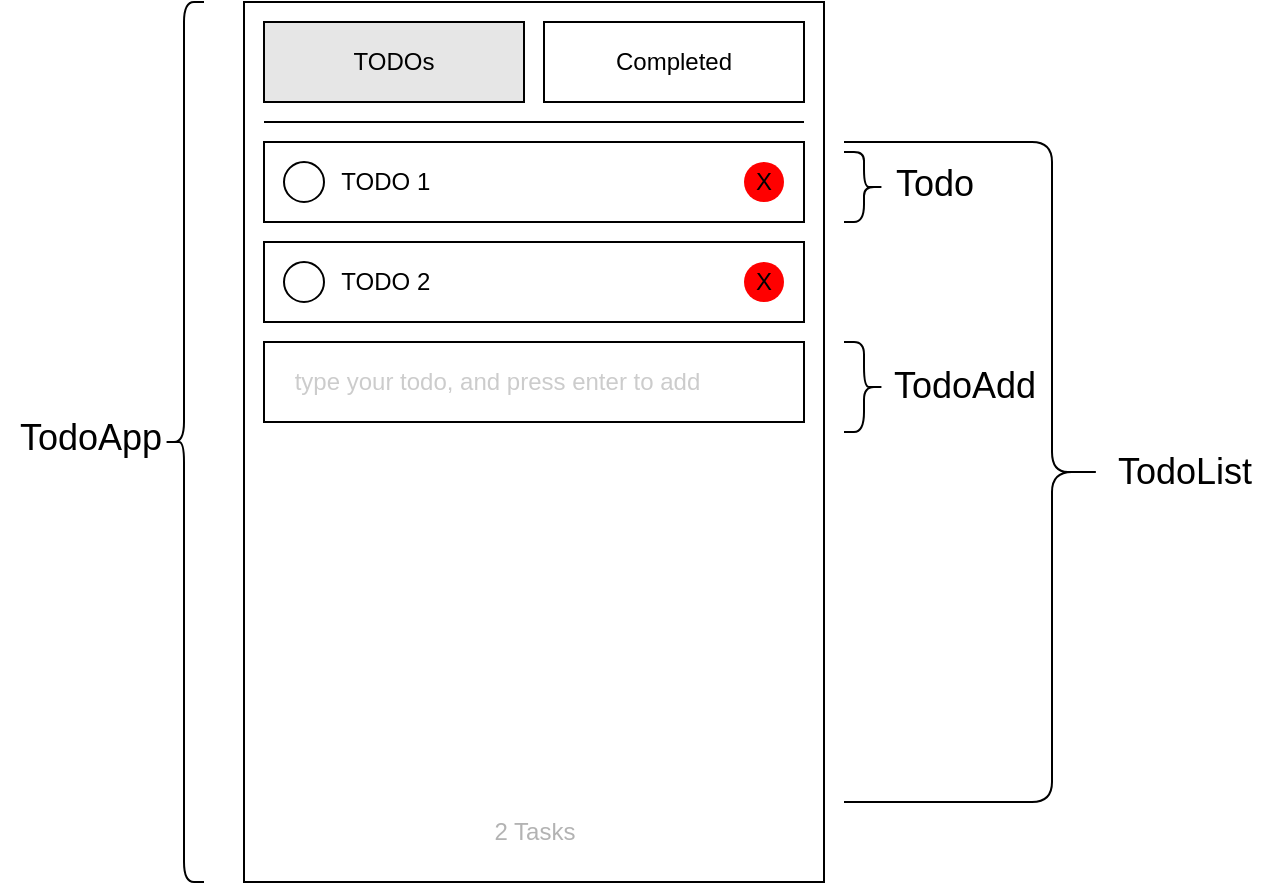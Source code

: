 <mxfile version="13.0.1" type="device"><diagram id="LMryp87ybBae73if7QAA" name="Page-1"><mxGraphModel dx="1426" dy="826" grid="1" gridSize="10" guides="1" tooltips="1" connect="1" arrows="1" fold="1" page="1" pageScale="1" pageWidth="850" pageHeight="1100" math="0" shadow="0"><root><mxCell id="0"/><mxCell id="1" parent="0"/><mxCell id="IFOmkmG8Ogmjg7rHK9Au-1" value="" style="rounded=0;whiteSpace=wrap;html=1;" parent="1" vertex="1"><mxGeometry x="310" y="200" width="290" height="440" as="geometry"/></mxCell><mxCell id="IFOmkmG8Ogmjg7rHK9Au-2" value="TODOs" style="rounded=0;whiteSpace=wrap;html=1;fillColor=#E6E6E6;" parent="1" vertex="1"><mxGeometry x="320" y="210" width="130" height="40" as="geometry"/></mxCell><mxCell id="IFOmkmG8Ogmjg7rHK9Au-3" value="Completed" style="rounded=0;whiteSpace=wrap;html=1;" parent="1" vertex="1"><mxGeometry x="460" y="210" width="130" height="40" as="geometry"/></mxCell><mxCell id="IFOmkmG8Ogmjg7rHK9Au-4" value="" style="endArrow=none;html=1;" parent="1" edge="1"><mxGeometry width="50" height="50" relative="1" as="geometry"><mxPoint x="320" y="260" as="sourcePoint"/><mxPoint x="590" y="260" as="targetPoint"/></mxGeometry></mxCell><mxCell id="IFOmkmG8Ogmjg7rHK9Au-10" value="&lt;font color=&quot;#cccccc&quot;&gt;&amp;nbsp; &amp;nbsp; type your todo, and press enter to add&lt;/font&gt;" style="rounded=0;whiteSpace=wrap;html=1;align=left;" parent="1" vertex="1"><mxGeometry x="320" y="370" width="270" height="40" as="geometry"/></mxCell><mxCell id="IFOmkmG8Ogmjg7rHK9Au-18" value="" style="group" parent="1" vertex="1" connectable="0"><mxGeometry x="320" y="270" width="270" height="40" as="geometry"/></mxCell><mxCell id="IFOmkmG8Ogmjg7rHK9Au-5" value="&amp;nbsp; &amp;nbsp; &amp;nbsp; &amp;nbsp; &amp;nbsp; &amp;nbsp;TODO 1" style="rounded=0;whiteSpace=wrap;html=1;align=left;" parent="IFOmkmG8Ogmjg7rHK9Au-18" vertex="1"><mxGeometry width="270" height="40" as="geometry"/></mxCell><mxCell id="IFOmkmG8Ogmjg7rHK9Au-11" value="X" style="ellipse;whiteSpace=wrap;html=1;aspect=fixed;fillColor=#FF0000;strokeColor=none;" parent="IFOmkmG8Ogmjg7rHK9Au-18" vertex="1"><mxGeometry x="240" y="10" width="20" height="20" as="geometry"/></mxCell><mxCell id="IFOmkmG8Ogmjg7rHK9Au-14" value="" style="ellipse;whiteSpace=wrap;html=1;aspect=fixed;fillColor=none;strokeColor=#000000;" parent="IFOmkmG8Ogmjg7rHK9Au-18" vertex="1"><mxGeometry x="10" y="10" width="20" height="20" as="geometry"/></mxCell><mxCell id="IFOmkmG8Ogmjg7rHK9Au-19" value="" style="group" parent="1" vertex="1" connectable="0"><mxGeometry x="320" y="320" width="270" height="40" as="geometry"/></mxCell><mxCell id="IFOmkmG8Ogmjg7rHK9Au-20" value="&amp;nbsp; &amp;nbsp; &amp;nbsp; &amp;nbsp; &amp;nbsp; &amp;nbsp;TODO 2" style="rounded=0;whiteSpace=wrap;html=1;align=left;" parent="IFOmkmG8Ogmjg7rHK9Au-19" vertex="1"><mxGeometry width="270" height="40" as="geometry"/></mxCell><mxCell id="IFOmkmG8Ogmjg7rHK9Au-21" value="X" style="ellipse;whiteSpace=wrap;html=1;aspect=fixed;fillColor=#FF0000;strokeColor=none;" parent="IFOmkmG8Ogmjg7rHK9Au-19" vertex="1"><mxGeometry x="240" y="10" width="20" height="20" as="geometry"/></mxCell><mxCell id="IFOmkmG8Ogmjg7rHK9Au-22" value="" style="ellipse;whiteSpace=wrap;html=1;aspect=fixed;fillColor=none;strokeColor=#000000;" parent="IFOmkmG8Ogmjg7rHK9Au-19" vertex="1"><mxGeometry x="10" y="10" width="20" height="20" as="geometry"/></mxCell><mxCell id="IFOmkmG8Ogmjg7rHK9Au-23" value="2 Tasks" style="text;html=1;align=center;verticalAlign=middle;resizable=0;points=[];autosize=1;fontColor=#B3B3B3;" parent="1" vertex="1"><mxGeometry x="425" y="605" width="60" height="20" as="geometry"/></mxCell><mxCell id="IFOmkmG8Ogmjg7rHK9Au-63" value="" style="shape=image;html=1;verticalAlign=top;verticalLabelPosition=bottom;labelBackgroundColor=#ffffff;imageAspect=0;aspect=fixed;image=https://cdn1.iconfinder.com/data/icons/hawcons/32/699013-icon-27-trash-can-128.png;strokeColor=#000000;fillColor=none;fontColor=#000000;" parent="1" vertex="1"><mxGeometry x="560" y="600" width="30" height="30" as="geometry"/></mxCell><mxCell id="lDgrWp6gza4l1Lahzh1d-1" value="" style="shape=curlyBracket;whiteSpace=wrap;html=1;rounded=1;" parent="1" vertex="1"><mxGeometry x="270" y="200" width="20" height="440" as="geometry"/></mxCell><mxCell id="lDgrWp6gza4l1Lahzh1d-2" value="TodoApp" style="text;html=1;align=center;verticalAlign=middle;resizable=0;points=[];autosize=1;fontSize=18;" parent="1" vertex="1"><mxGeometry x="188" y="403" width="90" height="30" as="geometry"/></mxCell><mxCell id="lDgrWp6gza4l1Lahzh1d-3" value="" style="shape=curlyBracket;whiteSpace=wrap;html=1;rounded=1;rotation=-180;size=0.2;" parent="1" vertex="1"><mxGeometry x="610" y="270" width="130" height="330" as="geometry"/></mxCell><mxCell id="lDgrWp6gza4l1Lahzh1d-5" value="" style="shape=curlyBracket;whiteSpace=wrap;html=1;rounded=1;rotation=-180;" parent="1" vertex="1"><mxGeometry x="610" y="275" width="20" height="35" as="geometry"/></mxCell><mxCell id="lDgrWp6gza4l1Lahzh1d-6" value="" style="shape=curlyBracket;whiteSpace=wrap;html=1;rounded=1;rotation=-180;" parent="1" vertex="1"><mxGeometry x="610" y="370" width="20" height="45" as="geometry"/></mxCell><mxCell id="lDgrWp6gza4l1Lahzh1d-7" value="Todo" style="text;html=1;align=center;verticalAlign=middle;resizable=0;points=[];autosize=1;fontSize=18;" parent="1" vertex="1"><mxGeometry x="630" y="276" width="50" height="30" as="geometry"/></mxCell><mxCell id="lDgrWp6gza4l1Lahzh1d-8" value="TodoAdd" style="text;html=1;align=center;verticalAlign=middle;resizable=0;points=[];autosize=1;fontSize=18;" parent="1" vertex="1"><mxGeometry x="625" y="377" width="90" height="30" as="geometry"/></mxCell><mxCell id="lDgrWp6gza4l1Lahzh1d-9" value="TodoList" style="text;html=1;align=center;verticalAlign=middle;resizable=0;points=[];autosize=1;fontSize=18;" parent="1" vertex="1"><mxGeometry x="740" y="420" width="80" height="30" as="geometry"/></mxCell></root></mxGraphModel></diagram></mxfile>